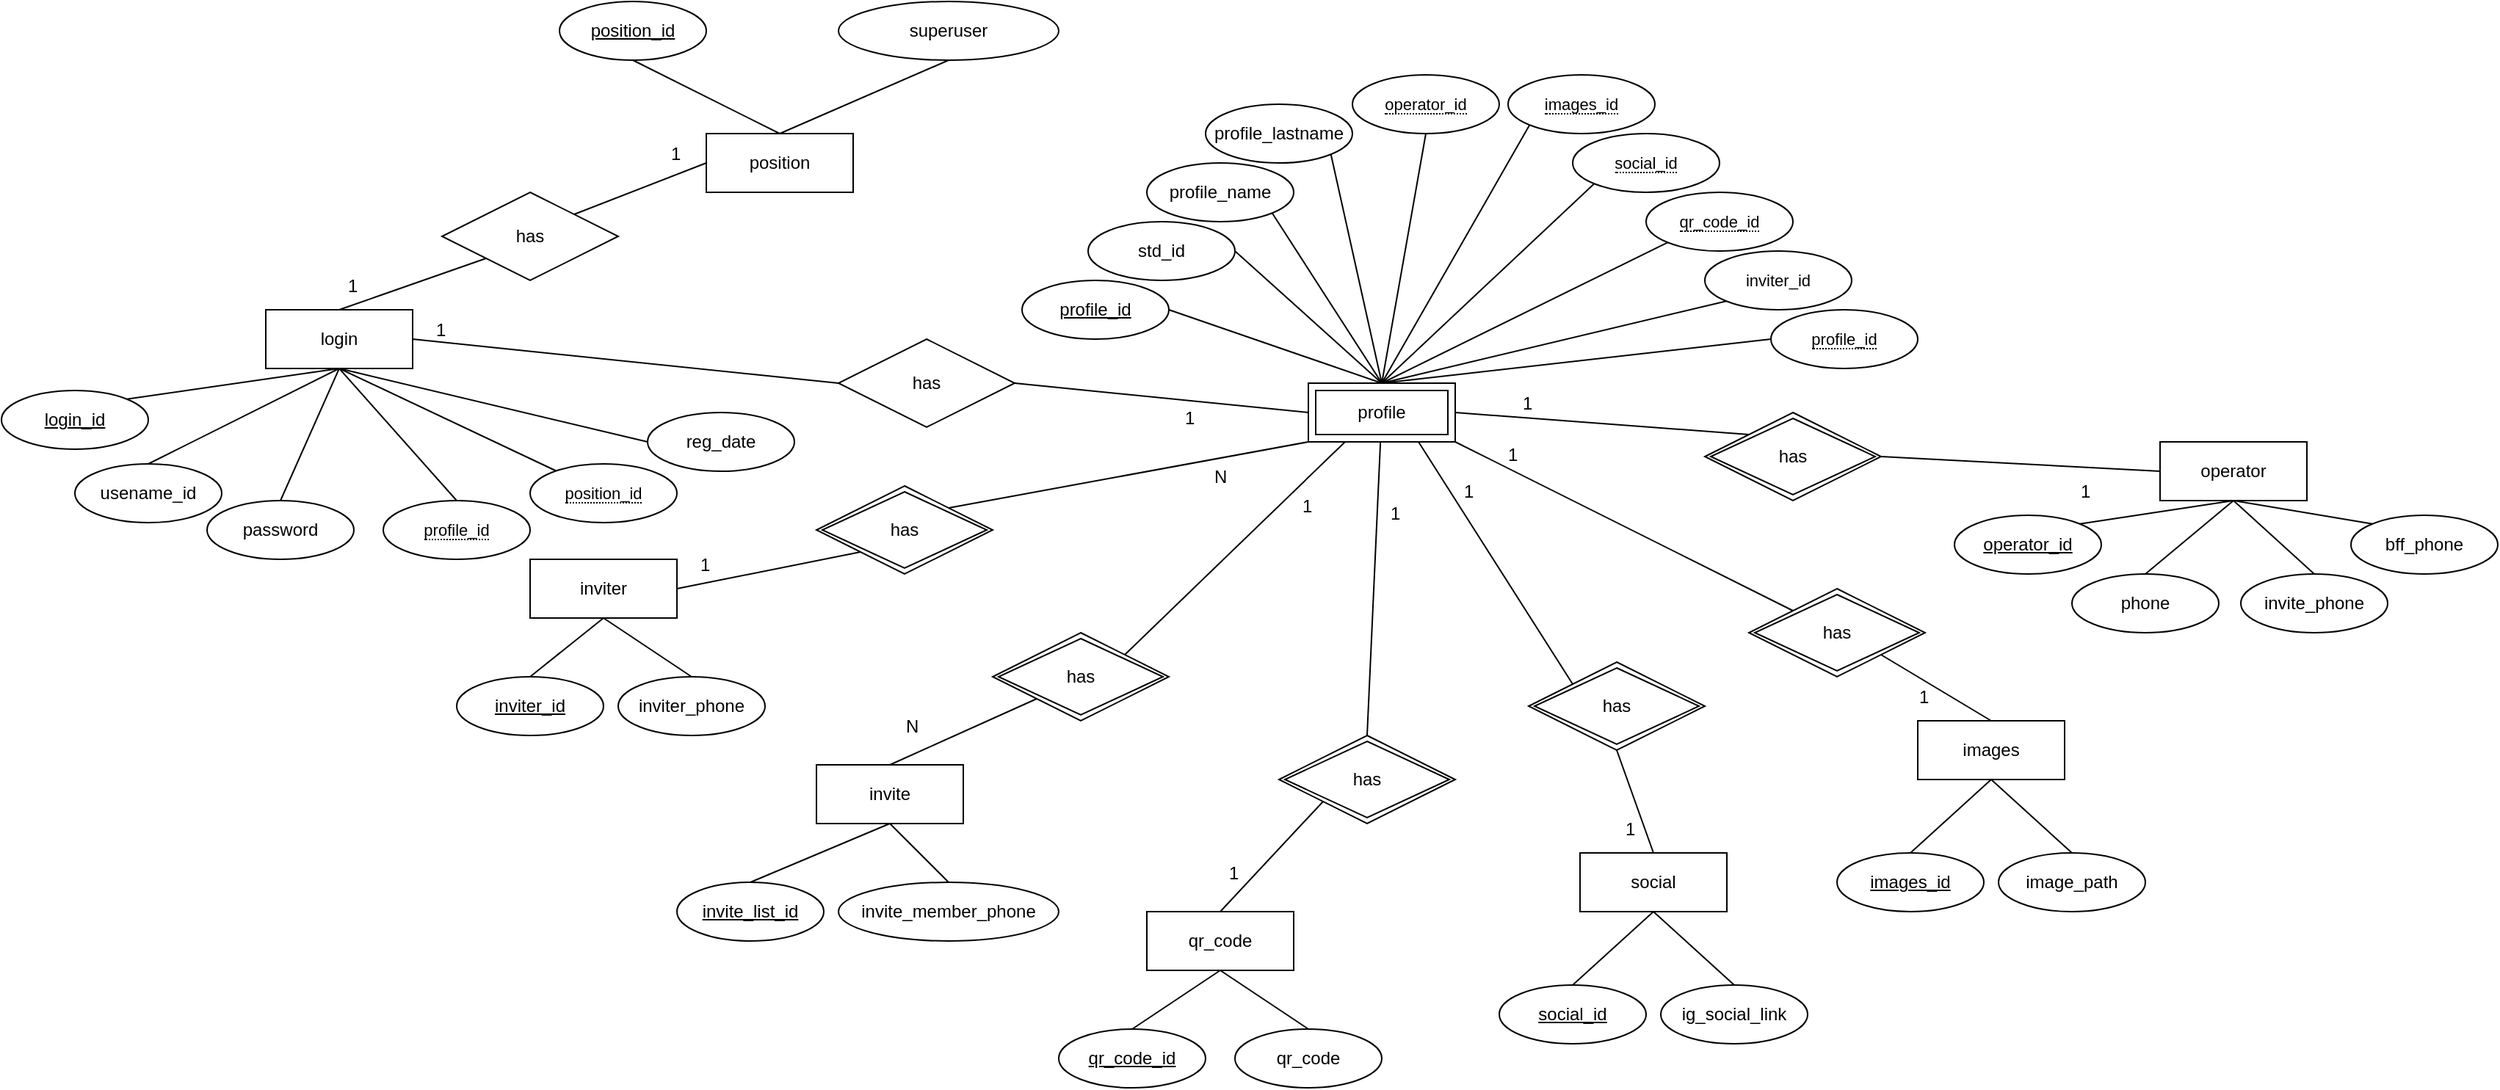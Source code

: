 <mxfile version="20.2.3" type="device"><diagram id="R2lEEEUBdFMjLlhIrx00" name="Page-1"><mxGraphModel dx="1629" dy="704" grid="1" gridSize="10" guides="1" tooltips="1" connect="1" arrows="1" fold="1" page="1" pageScale="1" pageWidth="850" pageHeight="1100" math="0" shadow="0" extFonts="Permanent Marker^https://fonts.googleapis.com/css?family=Permanent+Marker"><root><mxCell id="0"/><mxCell id="1" parent="0"/><mxCell id="F7d2300VwOSCSsmqSVkh-112" style="edgeStyle=none;shape=connector;rounded=0;orthogonalLoop=1;jettySize=auto;html=1;exitX=0.5;exitY=0;exitDx=0;exitDy=0;entryX=1;entryY=1;entryDx=0;entryDy=0;labelBackgroundColor=default;fontFamily=Helvetica;fontSize=11;fontColor=default;startArrow=none;startFill=0;endArrow=none;endFill=0;strokeColor=default;" parent="1" source="F7d2300VwOSCSsmqSVkh-2" target="F7d2300VwOSCSsmqSVkh-100" edge="1"><mxGeometry relative="1" as="geometry"/></mxCell><mxCell id="F7d2300VwOSCSsmqSVkh-2" value="profile" style="shape=ext;margin=3;double=1;whiteSpace=wrap;html=1;align=center;" parent="1" vertex="1"><mxGeometry x="810" y="310" width="100" height="40" as="geometry"/></mxCell><mxCell id="F7d2300VwOSCSsmqSVkh-3" value="login" style="whiteSpace=wrap;html=1;align=center;" parent="1" vertex="1"><mxGeometry x="100" y="260" width="100" height="40" as="geometry"/></mxCell><mxCell id="F7d2300VwOSCSsmqSVkh-4" value="operator" style="whiteSpace=wrap;html=1;align=center;" parent="1" vertex="1"><mxGeometry x="1390" y="350" width="100" height="40" as="geometry"/></mxCell><mxCell id="F7d2300VwOSCSsmqSVkh-56" style="edgeStyle=none;shape=connector;rounded=0;orthogonalLoop=1;jettySize=auto;html=1;exitX=0.5;exitY=1;exitDx=0;exitDy=0;entryX=0.5;entryY=0;entryDx=0;entryDy=0;labelBackgroundColor=default;fontFamily=Helvetica;fontSize=11;fontColor=default;startArrow=none;startFill=0;endArrow=none;endFill=0;strokeColor=default;" parent="1" source="F7d2300VwOSCSsmqSVkh-5" target="F7d2300VwOSCSsmqSVkh-54" edge="1"><mxGeometry relative="1" as="geometry"/></mxCell><mxCell id="F7d2300VwOSCSsmqSVkh-57" style="edgeStyle=none;shape=connector;rounded=0;orthogonalLoop=1;jettySize=auto;html=1;exitX=0.5;exitY=1;exitDx=0;exitDy=0;entryX=0.5;entryY=0;entryDx=0;entryDy=0;labelBackgroundColor=default;fontFamily=Helvetica;fontSize=11;fontColor=default;startArrow=none;startFill=0;endArrow=none;endFill=0;strokeColor=default;" parent="1" source="F7d2300VwOSCSsmqSVkh-5" target="F7d2300VwOSCSsmqSVkh-55" edge="1"><mxGeometry relative="1" as="geometry"/></mxCell><mxCell id="F7d2300VwOSCSsmqSVkh-5" value="images" style="whiteSpace=wrap;html=1;align=center;" parent="1" vertex="1"><mxGeometry x="1225" y="540" width="100" height="40" as="geometry"/></mxCell><mxCell id="F7d2300VwOSCSsmqSVkh-52" style="edgeStyle=none;shape=connector;rounded=0;orthogonalLoop=1;jettySize=auto;html=1;exitX=0.5;exitY=1;exitDx=0;exitDy=0;entryX=0.5;entryY=0;entryDx=0;entryDy=0;labelBackgroundColor=default;fontFamily=Helvetica;fontSize=11;fontColor=default;startArrow=none;startFill=0;endArrow=none;endFill=0;strokeColor=default;" parent="1" source="F7d2300VwOSCSsmqSVkh-6" target="F7d2300VwOSCSsmqSVkh-50" edge="1"><mxGeometry relative="1" as="geometry"/></mxCell><mxCell id="F7d2300VwOSCSsmqSVkh-53" style="edgeStyle=none;shape=connector;rounded=0;orthogonalLoop=1;jettySize=auto;html=1;exitX=0.5;exitY=1;exitDx=0;exitDy=0;entryX=0.5;entryY=0;entryDx=0;entryDy=0;labelBackgroundColor=default;fontFamily=Helvetica;fontSize=11;fontColor=default;startArrow=none;startFill=0;endArrow=none;endFill=0;strokeColor=default;" parent="1" source="F7d2300VwOSCSsmqSVkh-6" target="F7d2300VwOSCSsmqSVkh-51" edge="1"><mxGeometry relative="1" as="geometry"/></mxCell><mxCell id="F7d2300VwOSCSsmqSVkh-6" value="social" style="whiteSpace=wrap;html=1;align=center;" parent="1" vertex="1"><mxGeometry x="995" y="630" width="100" height="40" as="geometry"/></mxCell><mxCell id="F7d2300VwOSCSsmqSVkh-48" style="edgeStyle=none;shape=connector;rounded=0;orthogonalLoop=1;jettySize=auto;html=1;exitX=0.5;exitY=1;exitDx=0;exitDy=0;entryX=0.5;entryY=0;entryDx=0;entryDy=0;labelBackgroundColor=default;fontFamily=Helvetica;fontSize=11;fontColor=default;startArrow=none;startFill=0;endArrow=none;endFill=0;strokeColor=default;" parent="1" source="F7d2300VwOSCSsmqSVkh-7" target="F7d2300VwOSCSsmqSVkh-46" edge="1"><mxGeometry relative="1" as="geometry"/></mxCell><mxCell id="F7d2300VwOSCSsmqSVkh-49" style="edgeStyle=none;shape=connector;rounded=0;orthogonalLoop=1;jettySize=auto;html=1;exitX=0.5;exitY=1;exitDx=0;exitDy=0;entryX=0.5;entryY=0;entryDx=0;entryDy=0;labelBackgroundColor=default;fontFamily=Helvetica;fontSize=11;fontColor=default;startArrow=none;startFill=0;endArrow=none;endFill=0;strokeColor=default;" parent="1" source="F7d2300VwOSCSsmqSVkh-7" target="F7d2300VwOSCSsmqSVkh-47" edge="1"><mxGeometry relative="1" as="geometry"/></mxCell><mxCell id="F7d2300VwOSCSsmqSVkh-7" value="qr_code" style="whiteSpace=wrap;html=1;align=center;" parent="1" vertex="1"><mxGeometry x="700" y="670" width="100" height="40" as="geometry"/></mxCell><mxCell id="F7d2300VwOSCSsmqSVkh-44" style="edgeStyle=none;shape=connector;rounded=0;orthogonalLoop=1;jettySize=auto;html=1;exitX=0.5;exitY=1;exitDx=0;exitDy=0;entryX=0.5;entryY=0;entryDx=0;entryDy=0;labelBackgroundColor=default;fontFamily=Helvetica;fontSize=11;fontColor=default;startArrow=none;startFill=0;endArrow=none;endFill=0;strokeColor=default;" parent="1" source="F7d2300VwOSCSsmqSVkh-8" target="F7d2300VwOSCSsmqSVkh-37" edge="1"><mxGeometry relative="1" as="geometry"/></mxCell><mxCell id="F7d2300VwOSCSsmqSVkh-45" style="edgeStyle=none;shape=connector;rounded=0;orthogonalLoop=1;jettySize=auto;html=1;exitX=0.5;exitY=1;exitDx=0;exitDy=0;entryX=0.5;entryY=0;entryDx=0;entryDy=0;labelBackgroundColor=default;fontFamily=Helvetica;fontSize=11;fontColor=default;startArrow=none;startFill=0;endArrow=none;endFill=0;strokeColor=default;" parent="1" source="F7d2300VwOSCSsmqSVkh-8" target="F7d2300VwOSCSsmqSVkh-38" edge="1"><mxGeometry relative="1" as="geometry"/></mxCell><mxCell id="F7d2300VwOSCSsmqSVkh-8" value="invite" style="whiteSpace=wrap;html=1;align=center;" parent="1" vertex="1"><mxGeometry x="475" y="570" width="100" height="40" as="geometry"/></mxCell><mxCell id="F7d2300VwOSCSsmqSVkh-39" style="edgeStyle=none;rounded=0;orthogonalLoop=1;jettySize=auto;html=1;exitX=0.5;exitY=1;exitDx=0;exitDy=0;entryX=0.5;entryY=0;entryDx=0;entryDy=0;startArrow=none;startFill=0;endArrow=none;endFill=0;" parent="1" source="F7d2300VwOSCSsmqSVkh-9" target="F7d2300VwOSCSsmqSVkh-35" edge="1"><mxGeometry relative="1" as="geometry"/></mxCell><mxCell id="F7d2300VwOSCSsmqSVkh-40" style="edgeStyle=none;shape=connector;rounded=0;orthogonalLoop=1;jettySize=auto;html=1;exitX=0.5;exitY=1;exitDx=0;exitDy=0;entryX=0.5;entryY=0;entryDx=0;entryDy=0;labelBackgroundColor=default;fontFamily=Helvetica;fontSize=11;fontColor=default;startArrow=none;startFill=0;endArrow=none;endFill=0;strokeColor=default;" parent="1" source="F7d2300VwOSCSsmqSVkh-9" target="F7d2300VwOSCSsmqSVkh-36" edge="1"><mxGeometry relative="1" as="geometry"/></mxCell><mxCell id="F7d2300VwOSCSsmqSVkh-9" value="inviter" style="whiteSpace=wrap;html=1;align=center;" parent="1" vertex="1"><mxGeometry x="280" y="430" width="100" height="40" as="geometry"/></mxCell><mxCell id="F7d2300VwOSCSsmqSVkh-69" style="edgeStyle=none;shape=connector;rounded=0;orthogonalLoop=1;jettySize=auto;html=1;exitX=0;exitY=0;exitDx=0;exitDy=0;entryX=0.75;entryY=1;entryDx=0;entryDy=0;labelBackgroundColor=default;fontFamily=Helvetica;fontSize=11;fontColor=default;startArrow=none;startFill=0;endArrow=none;endFill=0;strokeColor=default;" parent="1" source="F7d2300VwOSCSsmqSVkh-10" target="F7d2300VwOSCSsmqSVkh-2" edge="1"><mxGeometry relative="1" as="geometry"/></mxCell><mxCell id="F7d2300VwOSCSsmqSVkh-76" style="edgeStyle=none;shape=connector;rounded=0;orthogonalLoop=1;jettySize=auto;html=1;exitX=0.5;exitY=1;exitDx=0;exitDy=0;entryX=0.5;entryY=0;entryDx=0;entryDy=0;labelBackgroundColor=default;fontFamily=Helvetica;fontSize=11;fontColor=default;startArrow=none;startFill=0;endArrow=none;endFill=0;strokeColor=default;" parent="1" source="F7d2300VwOSCSsmqSVkh-10" target="F7d2300VwOSCSsmqSVkh-6" edge="1"><mxGeometry relative="1" as="geometry"/></mxCell><mxCell id="F7d2300VwOSCSsmqSVkh-10" value="has" style="shape=rhombus;double=1;perimeter=rhombusPerimeter;whiteSpace=wrap;html=1;align=center;" parent="1" vertex="1"><mxGeometry x="960" y="500" width="120" height="60" as="geometry"/></mxCell><mxCell id="F7d2300VwOSCSsmqSVkh-11" value="has" style="shape=rhombus;perimeter=rhombusPerimeter;whiteSpace=wrap;html=1;align=center;" parent="1" vertex="1"><mxGeometry x="490" y="280" width="120" height="60" as="geometry"/></mxCell><mxCell id="F7d2300VwOSCSsmqSVkh-15" value="" style="endArrow=none;html=1;rounded=0;exitX=1;exitY=0.5;exitDx=0;exitDy=0;entryX=0;entryY=0.5;entryDx=0;entryDy=0;" parent="1" source="F7d2300VwOSCSsmqSVkh-3" target="F7d2300VwOSCSsmqSVkh-11" edge="1"><mxGeometry relative="1" as="geometry"><mxPoint x="410" y="350" as="sourcePoint"/><mxPoint x="570" y="350" as="targetPoint"/></mxGeometry></mxCell><mxCell id="F7d2300VwOSCSsmqSVkh-16" value="" style="endArrow=none;html=1;rounded=0;exitX=1;exitY=0.5;exitDx=0;exitDy=0;entryX=0;entryY=0.5;entryDx=0;entryDy=0;" parent="1" source="F7d2300VwOSCSsmqSVkh-11" target="F7d2300VwOSCSsmqSVkh-2" edge="1"><mxGeometry relative="1" as="geometry"><mxPoint x="150" y="380" as="sourcePoint"/><mxPoint x="230" y="380" as="targetPoint"/></mxGeometry></mxCell><mxCell id="F7d2300VwOSCSsmqSVkh-71" style="edgeStyle=none;shape=connector;rounded=0;orthogonalLoop=1;jettySize=auto;html=1;exitX=0;exitY=0;exitDx=0;exitDy=0;labelBackgroundColor=default;fontFamily=Helvetica;fontSize=11;fontColor=default;startArrow=none;startFill=0;endArrow=none;endFill=0;strokeColor=default;" parent="1" source="F7d2300VwOSCSsmqSVkh-20" edge="1"><mxGeometry relative="1" as="geometry"><mxPoint x="910" y="330" as="targetPoint"/></mxGeometry></mxCell><mxCell id="F7d2300VwOSCSsmqSVkh-78" style="edgeStyle=none;shape=connector;rounded=0;orthogonalLoop=1;jettySize=auto;html=1;exitX=1;exitY=0.5;exitDx=0;exitDy=0;entryX=0;entryY=0.5;entryDx=0;entryDy=0;labelBackgroundColor=default;fontFamily=Helvetica;fontSize=11;fontColor=default;startArrow=none;startFill=0;endArrow=none;endFill=0;strokeColor=default;" parent="1" source="F7d2300VwOSCSsmqSVkh-20" target="F7d2300VwOSCSsmqSVkh-4" edge="1"><mxGeometry relative="1" as="geometry"/></mxCell><mxCell id="F7d2300VwOSCSsmqSVkh-20" value="has" style="shape=rhombus;double=1;perimeter=rhombusPerimeter;whiteSpace=wrap;html=1;align=center;" parent="1" vertex="1"><mxGeometry x="1080" y="330" width="120" height="60" as="geometry"/></mxCell><mxCell id="F7d2300VwOSCSsmqSVkh-68" style="edgeStyle=none;shape=connector;rounded=0;orthogonalLoop=1;jettySize=auto;html=1;exitX=0.5;exitY=0;exitDx=0;exitDy=0;labelBackgroundColor=default;fontFamily=Helvetica;fontSize=11;fontColor=default;startArrow=none;startFill=0;endArrow=none;endFill=0;strokeColor=default;" parent="1" source="F7d2300VwOSCSsmqSVkh-23" target="F7d2300VwOSCSsmqSVkh-2" edge="1"><mxGeometry relative="1" as="geometry"/></mxCell><mxCell id="F7d2300VwOSCSsmqSVkh-75" style="edgeStyle=none;shape=connector;rounded=0;orthogonalLoop=1;jettySize=auto;html=1;exitX=0;exitY=1;exitDx=0;exitDy=0;entryX=0.5;entryY=0;entryDx=0;entryDy=0;labelBackgroundColor=default;fontFamily=Helvetica;fontSize=11;fontColor=default;startArrow=none;startFill=0;endArrow=none;endFill=0;strokeColor=default;" parent="1" source="F7d2300VwOSCSsmqSVkh-23" target="F7d2300VwOSCSsmqSVkh-7" edge="1"><mxGeometry relative="1" as="geometry"/></mxCell><mxCell id="F7d2300VwOSCSsmqSVkh-23" value="has" style="shape=rhombus;double=1;perimeter=rhombusPerimeter;whiteSpace=wrap;html=1;align=center;" parent="1" vertex="1"><mxGeometry x="790" y="550" width="120" height="60" as="geometry"/></mxCell><mxCell id="F7d2300VwOSCSsmqSVkh-66" style="edgeStyle=none;shape=connector;rounded=0;orthogonalLoop=1;jettySize=auto;html=1;exitX=1;exitY=0;exitDx=0;exitDy=0;entryX=0;entryY=1;entryDx=0;entryDy=0;labelBackgroundColor=default;fontFamily=Helvetica;fontSize=11;fontColor=default;startArrow=none;startFill=0;endArrow=none;endFill=0;strokeColor=default;" parent="1" source="F7d2300VwOSCSsmqSVkh-26" target="F7d2300VwOSCSsmqSVkh-2" edge="1"><mxGeometry relative="1" as="geometry"/></mxCell><mxCell id="F7d2300VwOSCSsmqSVkh-73" style="edgeStyle=none;shape=connector;rounded=0;orthogonalLoop=1;jettySize=auto;html=1;exitX=0;exitY=1;exitDx=0;exitDy=0;entryX=1;entryY=0.5;entryDx=0;entryDy=0;labelBackgroundColor=default;fontFamily=Helvetica;fontSize=11;fontColor=default;startArrow=none;startFill=0;endArrow=none;endFill=0;strokeColor=default;" parent="1" source="F7d2300VwOSCSsmqSVkh-26" target="F7d2300VwOSCSsmqSVkh-9" edge="1"><mxGeometry relative="1" as="geometry"/></mxCell><mxCell id="F7d2300VwOSCSsmqSVkh-26" value="has" style="shape=rhombus;double=1;perimeter=rhombusPerimeter;whiteSpace=wrap;html=1;align=center;" parent="1" vertex="1"><mxGeometry x="475" y="380" width="120" height="60" as="geometry"/></mxCell><mxCell id="F7d2300VwOSCSsmqSVkh-70" style="edgeStyle=none;shape=connector;rounded=0;orthogonalLoop=1;jettySize=auto;html=1;exitX=0;exitY=0;exitDx=0;exitDy=0;entryX=1;entryY=1;entryDx=0;entryDy=0;labelBackgroundColor=default;fontFamily=Helvetica;fontSize=11;fontColor=default;startArrow=none;startFill=0;endArrow=none;endFill=0;strokeColor=default;" parent="1" source="F7d2300VwOSCSsmqSVkh-29" target="F7d2300VwOSCSsmqSVkh-2" edge="1"><mxGeometry relative="1" as="geometry"/></mxCell><mxCell id="F7d2300VwOSCSsmqSVkh-77" style="edgeStyle=none;shape=connector;rounded=0;orthogonalLoop=1;jettySize=auto;html=1;exitX=1;exitY=1;exitDx=0;exitDy=0;entryX=0.5;entryY=0;entryDx=0;entryDy=0;labelBackgroundColor=default;fontFamily=Helvetica;fontSize=11;fontColor=default;startArrow=none;startFill=0;endArrow=none;endFill=0;strokeColor=default;" parent="1" source="F7d2300VwOSCSsmqSVkh-29" target="F7d2300VwOSCSsmqSVkh-5" edge="1"><mxGeometry relative="1" as="geometry"/></mxCell><mxCell id="F7d2300VwOSCSsmqSVkh-29" value="has" style="shape=rhombus;double=1;perimeter=rhombusPerimeter;whiteSpace=wrap;html=1;align=center;" parent="1" vertex="1"><mxGeometry x="1110" y="450" width="120" height="60" as="geometry"/></mxCell><mxCell id="F7d2300VwOSCSsmqSVkh-67" style="edgeStyle=none;shape=connector;rounded=0;orthogonalLoop=1;jettySize=auto;html=1;exitX=1;exitY=0;exitDx=0;exitDy=0;entryX=0.25;entryY=1;entryDx=0;entryDy=0;labelBackgroundColor=default;fontFamily=Helvetica;fontSize=11;fontColor=default;startArrow=none;startFill=0;endArrow=none;endFill=0;strokeColor=default;" parent="1" source="F7d2300VwOSCSsmqSVkh-32" target="F7d2300VwOSCSsmqSVkh-2" edge="1"><mxGeometry relative="1" as="geometry"/></mxCell><mxCell id="F7d2300VwOSCSsmqSVkh-74" style="edgeStyle=none;shape=connector;rounded=0;orthogonalLoop=1;jettySize=auto;html=1;exitX=0;exitY=1;exitDx=0;exitDy=0;entryX=0.5;entryY=0;entryDx=0;entryDy=0;labelBackgroundColor=default;fontFamily=Helvetica;fontSize=11;fontColor=default;startArrow=none;startFill=0;endArrow=none;endFill=0;strokeColor=default;" parent="1" source="F7d2300VwOSCSsmqSVkh-32" target="F7d2300VwOSCSsmqSVkh-8" edge="1"><mxGeometry relative="1" as="geometry"/></mxCell><mxCell id="F7d2300VwOSCSsmqSVkh-32" value="has" style="shape=rhombus;double=1;perimeter=rhombusPerimeter;whiteSpace=wrap;html=1;align=center;" parent="1" vertex="1"><mxGeometry x="595" y="480" width="120" height="60" as="geometry"/></mxCell><mxCell id="F7d2300VwOSCSsmqSVkh-35" value="inviter_id" style="ellipse;whiteSpace=wrap;html=1;align=center;fontStyle=4;" parent="1" vertex="1"><mxGeometry x="230" y="510" width="100" height="40" as="geometry"/></mxCell><mxCell id="F7d2300VwOSCSsmqSVkh-36" value="inviter_phone" style="ellipse;whiteSpace=wrap;html=1;align=center;" parent="1" vertex="1"><mxGeometry x="340" y="510" width="100" height="40" as="geometry"/></mxCell><mxCell id="F7d2300VwOSCSsmqSVkh-37" value="invite_list_id" style="ellipse;whiteSpace=wrap;html=1;align=center;fontStyle=4;" parent="1" vertex="1"><mxGeometry x="380" y="650" width="100" height="40" as="geometry"/></mxCell><mxCell id="F7d2300VwOSCSsmqSVkh-38" value="invite_member_phone" style="ellipse;whiteSpace=wrap;html=1;align=center;" parent="1" vertex="1"><mxGeometry x="490" y="650" width="150" height="40" as="geometry"/></mxCell><mxCell id="F7d2300VwOSCSsmqSVkh-46" value="qr_code_id" style="ellipse;whiteSpace=wrap;html=1;align=center;fontStyle=4;" parent="1" vertex="1"><mxGeometry x="640" y="750" width="100" height="40" as="geometry"/></mxCell><mxCell id="F7d2300VwOSCSsmqSVkh-47" value="qr_code" style="ellipse;whiteSpace=wrap;html=1;align=center;" parent="1" vertex="1"><mxGeometry x="760" y="750" width="100" height="40" as="geometry"/></mxCell><mxCell id="F7d2300VwOSCSsmqSVkh-50" value="social_id" style="ellipse;whiteSpace=wrap;html=1;align=center;fontStyle=4;" parent="1" vertex="1"><mxGeometry x="940" y="720" width="100" height="40" as="geometry"/></mxCell><mxCell id="F7d2300VwOSCSsmqSVkh-51" value="ig_social_link" style="ellipse;whiteSpace=wrap;html=1;align=center;" parent="1" vertex="1"><mxGeometry x="1050" y="720" width="100" height="40" as="geometry"/></mxCell><mxCell id="F7d2300VwOSCSsmqSVkh-54" value="images_id" style="ellipse;whiteSpace=wrap;html=1;align=center;fontStyle=4;" parent="1" vertex="1"><mxGeometry x="1170" y="630" width="100" height="40" as="geometry"/></mxCell><mxCell id="F7d2300VwOSCSsmqSVkh-55" value="image_path" style="ellipse;whiteSpace=wrap;html=1;align=center;" parent="1" vertex="1"><mxGeometry x="1280" y="630" width="100" height="40" as="geometry"/></mxCell><mxCell id="F7d2300VwOSCSsmqSVkh-62" style="edgeStyle=none;shape=connector;rounded=0;orthogonalLoop=1;jettySize=auto;html=1;exitX=1;exitY=0;exitDx=0;exitDy=0;entryX=0.5;entryY=1;entryDx=0;entryDy=0;labelBackgroundColor=default;fontFamily=Helvetica;fontSize=11;fontColor=default;startArrow=none;startFill=0;endArrow=none;endFill=0;strokeColor=default;" parent="1" source="F7d2300VwOSCSsmqSVkh-58" target="F7d2300VwOSCSsmqSVkh-4" edge="1"><mxGeometry relative="1" as="geometry"/></mxCell><mxCell id="F7d2300VwOSCSsmqSVkh-58" value="operator_id" style="ellipse;whiteSpace=wrap;html=1;align=center;fontStyle=4;" parent="1" vertex="1"><mxGeometry x="1250" y="400" width="100" height="40" as="geometry"/></mxCell><mxCell id="F7d2300VwOSCSsmqSVkh-63" style="edgeStyle=none;shape=connector;rounded=0;orthogonalLoop=1;jettySize=auto;html=1;exitX=0.5;exitY=0;exitDx=0;exitDy=0;labelBackgroundColor=default;fontFamily=Helvetica;fontSize=11;fontColor=default;startArrow=none;startFill=0;endArrow=none;endFill=0;strokeColor=default;" parent="1" source="F7d2300VwOSCSsmqSVkh-59" edge="1"><mxGeometry relative="1" as="geometry"><mxPoint x="1440" y="390" as="targetPoint"/></mxGeometry></mxCell><mxCell id="F7d2300VwOSCSsmqSVkh-59" value="phone" style="ellipse;whiteSpace=wrap;html=1;align=center;" parent="1" vertex="1"><mxGeometry x="1330" y="440" width="100" height="40" as="geometry"/></mxCell><mxCell id="F7d2300VwOSCSsmqSVkh-64" style="edgeStyle=none;shape=connector;rounded=0;orthogonalLoop=1;jettySize=auto;html=1;exitX=0.5;exitY=0;exitDx=0;exitDy=0;labelBackgroundColor=default;fontFamily=Helvetica;fontSize=11;fontColor=default;startArrow=none;startFill=0;endArrow=none;endFill=0;strokeColor=default;" parent="1" source="F7d2300VwOSCSsmqSVkh-60" edge="1"><mxGeometry relative="1" as="geometry"><mxPoint x="1440" y="390" as="targetPoint"/></mxGeometry></mxCell><mxCell id="F7d2300VwOSCSsmqSVkh-60" value="invite_phone" style="ellipse;whiteSpace=wrap;html=1;align=center;" parent="1" vertex="1"><mxGeometry x="1445" y="440" width="100" height="40" as="geometry"/></mxCell><mxCell id="F7d2300VwOSCSsmqSVkh-65" style="edgeStyle=none;shape=connector;rounded=0;orthogonalLoop=1;jettySize=auto;html=1;exitX=0;exitY=0;exitDx=0;exitDy=0;labelBackgroundColor=default;fontFamily=Helvetica;fontSize=11;fontColor=default;startArrow=none;startFill=0;endArrow=none;endFill=0;strokeColor=default;" parent="1" source="F7d2300VwOSCSsmqSVkh-61" edge="1"><mxGeometry relative="1" as="geometry"><mxPoint x="1440" y="390" as="targetPoint"/></mxGeometry></mxCell><mxCell id="F7d2300VwOSCSsmqSVkh-61" value="bff_phone" style="ellipse;whiteSpace=wrap;html=1;align=center;" parent="1" vertex="1"><mxGeometry x="1520" y="400" width="100" height="40" as="geometry"/></mxCell><mxCell id="F7d2300VwOSCSsmqSVkh-87" style="edgeStyle=none;shape=connector;rounded=0;orthogonalLoop=1;jettySize=auto;html=1;exitX=1;exitY=0;exitDx=0;exitDy=0;entryX=0.5;entryY=1;entryDx=0;entryDy=0;labelBackgroundColor=default;fontFamily=Helvetica;fontSize=11;fontColor=default;startArrow=none;startFill=0;endArrow=none;endFill=0;strokeColor=default;" parent="1" source="F7d2300VwOSCSsmqSVkh-88" target="F7d2300VwOSCSsmqSVkh-3" edge="1"><mxGeometry relative="1" as="geometry"><mxPoint x="140" y="310" as="targetPoint"/></mxGeometry></mxCell><mxCell id="F7d2300VwOSCSsmqSVkh-88" value="login_id" style="ellipse;whiteSpace=wrap;html=1;align=center;fontStyle=4;" parent="1" vertex="1"><mxGeometry x="-80" y="315" width="100" height="40" as="geometry"/></mxCell><mxCell id="F7d2300VwOSCSsmqSVkh-89" style="edgeStyle=none;shape=connector;rounded=0;orthogonalLoop=1;jettySize=auto;html=1;exitX=0.5;exitY=0;exitDx=0;exitDy=0;labelBackgroundColor=default;fontFamily=Helvetica;fontSize=11;fontColor=default;startArrow=none;startFill=0;endArrow=none;endFill=0;strokeColor=default;entryX=0.5;entryY=1;entryDx=0;entryDy=0;" parent="1" source="F7d2300VwOSCSsmqSVkh-90" target="F7d2300VwOSCSsmqSVkh-3" edge="1"><mxGeometry relative="1" as="geometry"><mxPoint x="140" y="310" as="targetPoint"/></mxGeometry></mxCell><mxCell id="F7d2300VwOSCSsmqSVkh-90" value="usename_id" style="ellipse;whiteSpace=wrap;html=1;align=center;" parent="1" vertex="1"><mxGeometry x="-30" y="365" width="100" height="40" as="geometry"/></mxCell><mxCell id="F7d2300VwOSCSsmqSVkh-91" style="edgeStyle=none;shape=connector;rounded=0;orthogonalLoop=1;jettySize=auto;html=1;exitX=0.5;exitY=0;exitDx=0;exitDy=0;labelBackgroundColor=default;fontFamily=Helvetica;fontSize=11;fontColor=default;startArrow=none;startFill=0;endArrow=none;endFill=0;strokeColor=default;entryX=0.5;entryY=1;entryDx=0;entryDy=0;" parent="1" source="F7d2300VwOSCSsmqSVkh-92" target="F7d2300VwOSCSsmqSVkh-3" edge="1"><mxGeometry relative="1" as="geometry"><mxPoint x="140" y="310" as="targetPoint"/></mxGeometry></mxCell><mxCell id="F7d2300VwOSCSsmqSVkh-92" value="password" style="ellipse;whiteSpace=wrap;html=1;align=center;" parent="1" vertex="1"><mxGeometry x="60" y="390" width="100" height="40" as="geometry"/></mxCell><mxCell id="F7d2300VwOSCSsmqSVkh-93" style="edgeStyle=none;shape=connector;rounded=0;orthogonalLoop=1;jettySize=auto;html=1;exitX=0.5;exitY=0;exitDx=0;exitDy=0;labelBackgroundColor=default;fontFamily=Helvetica;fontSize=11;fontColor=default;startArrow=none;startFill=0;endArrow=none;endFill=0;strokeColor=default;entryX=0.5;entryY=1;entryDx=0;entryDy=0;" parent="1" source="F7d2300VwOSCSsmqSVkh-96" target="F7d2300VwOSCSsmqSVkh-3" edge="1"><mxGeometry relative="1" as="geometry"><mxPoint x="140" y="310" as="targetPoint"/><mxPoint x="239.645" y="345.858" as="sourcePoint"/></mxGeometry></mxCell><mxCell id="F7d2300VwOSCSsmqSVkh-96" value="&lt;span style=&quot;border-bottom: 1px dotted&quot;&gt;profile_id&lt;/span&gt;" style="ellipse;whiteSpace=wrap;html=1;align=center;fontFamily=Helvetica;fontSize=11;fontColor=default;" parent="1" vertex="1"><mxGeometry x="180" y="390" width="100" height="40" as="geometry"/></mxCell><mxCell id="F7d2300VwOSCSsmqSVkh-113" style="edgeStyle=none;shape=connector;rounded=0;orthogonalLoop=1;jettySize=auto;html=1;exitX=1;exitY=0.5;exitDx=0;exitDy=0;entryX=0.5;entryY=0;entryDx=0;entryDy=0;labelBackgroundColor=default;fontFamily=Helvetica;fontSize=11;fontColor=default;startArrow=none;startFill=0;endArrow=none;endFill=0;strokeColor=default;" parent="1" source="F7d2300VwOSCSsmqSVkh-98" target="F7d2300VwOSCSsmqSVkh-2" edge="1"><mxGeometry relative="1" as="geometry"/></mxCell><mxCell id="F7d2300VwOSCSsmqSVkh-98" value="profile_id" style="ellipse;whiteSpace=wrap;html=1;align=center;fontStyle=4;" parent="1" vertex="1"><mxGeometry x="615" y="240" width="100" height="40" as="geometry"/></mxCell><mxCell id="F7d2300VwOSCSsmqSVkh-114" style="edgeStyle=none;shape=connector;rounded=0;orthogonalLoop=1;jettySize=auto;html=1;exitX=1;exitY=0.5;exitDx=0;exitDy=0;entryX=0.5;entryY=0;entryDx=0;entryDy=0;labelBackgroundColor=default;fontFamily=Helvetica;fontSize=11;fontColor=default;startArrow=none;startFill=0;endArrow=none;endFill=0;strokeColor=default;" parent="1" source="F7d2300VwOSCSsmqSVkh-99" target="F7d2300VwOSCSsmqSVkh-2" edge="1"><mxGeometry relative="1" as="geometry"/></mxCell><mxCell id="F7d2300VwOSCSsmqSVkh-99" value="std_id" style="ellipse;whiteSpace=wrap;html=1;align=center;" parent="1" vertex="1"><mxGeometry x="660" y="200" width="100" height="40" as="geometry"/></mxCell><mxCell id="F7d2300VwOSCSsmqSVkh-100" value="profile_name" style="ellipse;whiteSpace=wrap;html=1;align=center;" parent="1" vertex="1"><mxGeometry x="700" y="160" width="100" height="40" as="geometry"/></mxCell><mxCell id="F7d2300VwOSCSsmqSVkh-115" style="edgeStyle=none;shape=connector;rounded=0;orthogonalLoop=1;jettySize=auto;html=1;exitX=1;exitY=1;exitDx=0;exitDy=0;labelBackgroundColor=default;fontFamily=Helvetica;fontSize=11;fontColor=default;startArrow=none;startFill=0;endArrow=none;endFill=0;strokeColor=default;" parent="1" source="F7d2300VwOSCSsmqSVkh-101" edge="1"><mxGeometry relative="1" as="geometry"><mxPoint x="860" y="310" as="targetPoint"/></mxGeometry></mxCell><mxCell id="F7d2300VwOSCSsmqSVkh-101" value="profile_lastname" style="ellipse;whiteSpace=wrap;html=1;align=center;" parent="1" vertex="1"><mxGeometry x="740" y="120" width="100" height="40" as="geometry"/></mxCell><mxCell id="F7d2300VwOSCSsmqSVkh-116" style="edgeStyle=none;shape=connector;rounded=0;orthogonalLoop=1;jettySize=auto;html=1;exitX=0.5;exitY=1;exitDx=0;exitDy=0;entryX=0.5;entryY=0;entryDx=0;entryDy=0;labelBackgroundColor=default;fontFamily=Helvetica;fontSize=11;fontColor=default;startArrow=none;startFill=0;endArrow=none;endFill=0;strokeColor=default;" parent="1" source="F7d2300VwOSCSsmqSVkh-104" target="F7d2300VwOSCSsmqSVkh-2" edge="1"><mxGeometry relative="1" as="geometry"/></mxCell><mxCell id="F7d2300VwOSCSsmqSVkh-104" value="&lt;span style=&quot;border-bottom: 1px dotted&quot;&gt;operator_id&lt;/span&gt;" style="ellipse;whiteSpace=wrap;html=1;align=center;fontFamily=Helvetica;fontSize=11;fontColor=default;" parent="1" vertex="1"><mxGeometry x="840" y="100" width="100" height="40" as="geometry"/></mxCell><mxCell id="F7d2300VwOSCSsmqSVkh-117" style="edgeStyle=none;shape=connector;rounded=0;orthogonalLoop=1;jettySize=auto;html=1;exitX=0;exitY=1;exitDx=0;exitDy=0;labelBackgroundColor=default;fontFamily=Helvetica;fontSize=11;fontColor=default;startArrow=none;startFill=0;endArrow=none;endFill=0;strokeColor=default;" parent="1" source="F7d2300VwOSCSsmqSVkh-105" edge="1"><mxGeometry relative="1" as="geometry"><mxPoint x="860" y="310" as="targetPoint"/></mxGeometry></mxCell><mxCell id="F7d2300VwOSCSsmqSVkh-105" value="&lt;span style=&quot;border-bottom: 1px dotted&quot;&gt;images_id&lt;/span&gt;" style="ellipse;whiteSpace=wrap;html=1;align=center;fontFamily=Helvetica;fontSize=11;fontColor=default;" parent="1" vertex="1"><mxGeometry x="946" y="100" width="100" height="40" as="geometry"/></mxCell><mxCell id="F7d2300VwOSCSsmqSVkh-118" style="edgeStyle=none;shape=connector;rounded=0;orthogonalLoop=1;jettySize=auto;html=1;exitX=0;exitY=1;exitDx=0;exitDy=0;entryX=0.5;entryY=0;entryDx=0;entryDy=0;labelBackgroundColor=default;fontFamily=Helvetica;fontSize=11;fontColor=default;startArrow=none;startFill=0;endArrow=none;endFill=0;strokeColor=default;" parent="1" source="F7d2300VwOSCSsmqSVkh-106" target="F7d2300VwOSCSsmqSVkh-2" edge="1"><mxGeometry relative="1" as="geometry"/></mxCell><mxCell id="F7d2300VwOSCSsmqSVkh-106" value="&lt;span style=&quot;border-bottom: 1px dotted&quot;&gt;social_id&lt;/span&gt;" style="ellipse;whiteSpace=wrap;html=1;align=center;fontFamily=Helvetica;fontSize=11;fontColor=default;" parent="1" vertex="1"><mxGeometry x="990" y="140" width="100" height="40" as="geometry"/></mxCell><mxCell id="F7d2300VwOSCSsmqSVkh-119" style="edgeStyle=none;shape=connector;rounded=0;orthogonalLoop=1;jettySize=auto;html=1;exitX=0;exitY=1;exitDx=0;exitDy=0;entryX=0.5;entryY=0;entryDx=0;entryDy=0;labelBackgroundColor=default;fontFamily=Helvetica;fontSize=11;fontColor=default;startArrow=none;startFill=0;endArrow=none;endFill=0;strokeColor=default;" parent="1" source="F7d2300VwOSCSsmqSVkh-107" target="F7d2300VwOSCSsmqSVkh-2" edge="1"><mxGeometry relative="1" as="geometry"/></mxCell><mxCell id="F7d2300VwOSCSsmqSVkh-107" value="&lt;span style=&quot;border-bottom: 1px dotted&quot;&gt;qr_code_id&lt;/span&gt;" style="ellipse;whiteSpace=wrap;html=1;align=center;fontFamily=Helvetica;fontSize=11;fontColor=default;" parent="1" vertex="1"><mxGeometry x="1040" y="180" width="100" height="40" as="geometry"/></mxCell><mxCell id="F7d2300VwOSCSsmqSVkh-120" style="edgeStyle=none;shape=connector;rounded=0;orthogonalLoop=1;jettySize=auto;html=1;exitX=0;exitY=1;exitDx=0;exitDy=0;entryX=0.5;entryY=0;entryDx=0;entryDy=0;labelBackgroundColor=default;fontFamily=Helvetica;fontSize=11;fontColor=default;startArrow=none;startFill=0;endArrow=none;endFill=0;strokeColor=default;" parent="1" source="F7d2300VwOSCSsmqSVkh-108" target="F7d2300VwOSCSsmqSVkh-2" edge="1"><mxGeometry relative="1" as="geometry"/></mxCell><mxCell id="F7d2300VwOSCSsmqSVkh-108" value="inviter_id" style="ellipse;whiteSpace=wrap;html=1;align=center;fontFamily=Helvetica;fontSize=11;fontColor=default;" parent="1" vertex="1"><mxGeometry x="1080" y="220" width="100" height="40" as="geometry"/></mxCell><mxCell id="F7d2300VwOSCSsmqSVkh-121" style="edgeStyle=none;shape=connector;rounded=0;orthogonalLoop=1;jettySize=auto;html=1;exitX=0;exitY=0.5;exitDx=0;exitDy=0;labelBackgroundColor=default;fontFamily=Helvetica;fontSize=11;fontColor=default;startArrow=none;startFill=0;endArrow=none;endFill=0;strokeColor=default;" parent="1" source="F7d2300VwOSCSsmqSVkh-109" edge="1"><mxGeometry relative="1" as="geometry"><mxPoint x="860" y="310" as="targetPoint"/></mxGeometry></mxCell><mxCell id="F7d2300VwOSCSsmqSVkh-109" value="&lt;span style=&quot;border-bottom: 1px dotted&quot;&gt;profile_id&lt;/span&gt;" style="ellipse;whiteSpace=wrap;html=1;align=center;fontFamily=Helvetica;fontSize=11;fontColor=default;" parent="1" vertex="1"><mxGeometry x="1125" y="260" width="100" height="40" as="geometry"/></mxCell><mxCell id="F7d2300VwOSCSsmqSVkh-123" value="1" style="text;strokeColor=none;fillColor=none;spacingLeft=4;spacingRight=4;overflow=hidden;rotatable=0;points=[[0,0.5],[1,0.5]];portConstraint=eastwest;fontSize=12;fontFamily=Helvetica;fontColor=default;" parent="1" vertex="1"><mxGeometry x="720" y="320" width="40" height="30" as="geometry"/></mxCell><mxCell id="F7d2300VwOSCSsmqSVkh-124" value="N" style="text;strokeColor=none;fillColor=none;spacingLeft=4;spacingRight=4;overflow=hidden;rotatable=0;points=[[0,0.5],[1,0.5]];portConstraint=eastwest;fontSize=12;fontFamily=Helvetica;fontColor=default;" parent="1" vertex="1"><mxGeometry x="530" y="530" width="40" height="30" as="geometry"/></mxCell><mxCell id="F7d2300VwOSCSsmqSVkh-125" value="1" style="text;strokeColor=none;fillColor=none;spacingLeft=4;spacingRight=4;overflow=hidden;rotatable=0;points=[[0,0.5],[1,0.5]];portConstraint=eastwest;fontSize=12;fontFamily=Helvetica;fontColor=default;" parent="1" vertex="1"><mxGeometry x="210" y="260" width="40" height="30" as="geometry"/></mxCell><mxCell id="F7d2300VwOSCSsmqSVkh-126" value="1" style="text;strokeColor=none;fillColor=none;spacingLeft=4;spacingRight=4;overflow=hidden;rotatable=0;points=[[0,0.5],[1,0.5]];portConstraint=eastwest;fontSize=12;fontFamily=Helvetica;fontColor=default;" parent="1" vertex="1"><mxGeometry x="950" y="310" width="40" height="30" as="geometry"/></mxCell><mxCell id="F7d2300VwOSCSsmqSVkh-127" value="1" style="text;strokeColor=none;fillColor=none;spacingLeft=4;spacingRight=4;overflow=hidden;rotatable=0;points=[[0,0.5],[1,0.5]];portConstraint=eastwest;fontSize=12;fontFamily=Helvetica;fontColor=default;" parent="1" vertex="1"><mxGeometry x="1330" y="370" width="40" height="30" as="geometry"/></mxCell><mxCell id="F7d2300VwOSCSsmqSVkh-128" value="1" style="text;strokeColor=none;fillColor=none;spacingLeft=4;spacingRight=4;overflow=hidden;rotatable=0;points=[[0,0.5],[1,0.5]];portConstraint=eastwest;fontSize=12;fontFamily=Helvetica;fontColor=default;" parent="1" vertex="1"><mxGeometry x="940" y="345" width="40" height="30" as="geometry"/></mxCell><mxCell id="F7d2300VwOSCSsmqSVkh-129" value="1" style="text;strokeColor=none;fillColor=none;spacingLeft=4;spacingRight=4;overflow=hidden;rotatable=0;points=[[0,0.5],[1,0.5]];portConstraint=eastwest;fontSize=12;fontFamily=Helvetica;fontColor=default;" parent="1" vertex="1"><mxGeometry x="1220" y="510" width="40" height="30" as="geometry"/></mxCell><mxCell id="F7d2300VwOSCSsmqSVkh-130" value="1" style="text;strokeColor=none;fillColor=none;spacingLeft=4;spacingRight=4;overflow=hidden;rotatable=0;points=[[0,0.5],[1,0.5]];portConstraint=eastwest;fontSize=12;fontFamily=Helvetica;fontColor=default;" parent="1" vertex="1"><mxGeometry x="1020" y="600" width="40" height="30" as="geometry"/></mxCell><mxCell id="F7d2300VwOSCSsmqSVkh-131" value="1" style="text;strokeColor=none;fillColor=none;spacingLeft=4;spacingRight=4;overflow=hidden;rotatable=0;points=[[0,0.5],[1,0.5]];portConstraint=eastwest;fontSize=12;fontFamily=Helvetica;fontColor=default;" parent="1" vertex="1"><mxGeometry x="910" y="370" width="40" height="30" as="geometry"/></mxCell><mxCell id="F7d2300VwOSCSsmqSVkh-133" value="1" style="text;strokeColor=none;fillColor=none;spacingLeft=4;spacingRight=4;overflow=hidden;rotatable=0;points=[[0,0.5],[1,0.5]];portConstraint=eastwest;fontSize=12;fontFamily=Helvetica;fontColor=default;" parent="1" vertex="1"><mxGeometry x="750" y="630" width="40" height="30" as="geometry"/></mxCell><mxCell id="F7d2300VwOSCSsmqSVkh-134" value="1" style="text;strokeColor=none;fillColor=none;spacingLeft=4;spacingRight=4;overflow=hidden;rotatable=0;points=[[0,0.5],[1,0.5]];portConstraint=eastwest;fontSize=12;fontFamily=Helvetica;fontColor=default;" parent="1" vertex="1"><mxGeometry x="860" y="385" width="40" height="30" as="geometry"/></mxCell><mxCell id="F7d2300VwOSCSsmqSVkh-135" value="1" style="text;strokeColor=none;fillColor=none;spacingLeft=4;spacingRight=4;overflow=hidden;rotatable=0;points=[[0,0.5],[1,0.5]];portConstraint=eastwest;fontSize=12;fontFamily=Helvetica;fontColor=default;" parent="1" vertex="1"><mxGeometry x="800" y="380" width="40" height="30" as="geometry"/></mxCell><mxCell id="F7d2300VwOSCSsmqSVkh-136" value="1" style="text;strokeColor=none;fillColor=none;spacingLeft=4;spacingRight=4;overflow=hidden;rotatable=0;points=[[0,0.5],[1,0.5]];portConstraint=eastwest;fontSize=12;fontFamily=Helvetica;fontColor=default;" parent="1" vertex="1"><mxGeometry x="390" y="420" width="40" height="30" as="geometry"/></mxCell><mxCell id="F7d2300VwOSCSsmqSVkh-137" value="N" style="text;strokeColor=none;fillColor=none;spacingLeft=4;spacingRight=4;overflow=hidden;rotatable=0;points=[[0,0.5],[1,0.5]];portConstraint=eastwest;fontSize=12;fontFamily=Helvetica;fontColor=default;" parent="1" vertex="1"><mxGeometry x="740" y="360" width="40" height="30" as="geometry"/></mxCell><mxCell id="JYDpS4dJ7fQdZWOqT6WK-1" style="edgeStyle=none;shape=connector;rounded=0;orthogonalLoop=1;jettySize=auto;html=1;exitX=0.5;exitY=0;exitDx=0;exitDy=0;entryX=0.5;entryY=1;entryDx=0;entryDy=0;labelBackgroundColor=default;fontFamily=Helvetica;fontSize=11;fontColor=default;startArrow=none;startFill=0;endArrow=none;endFill=0;strokeColor=default;" edge="1" parent="1" source="JYDpS4dJ7fQdZWOqT6WK-3" target="JYDpS4dJ7fQdZWOqT6WK-4"><mxGeometry relative="1" as="geometry"/></mxCell><mxCell id="JYDpS4dJ7fQdZWOqT6WK-2" style="edgeStyle=none;shape=connector;rounded=0;orthogonalLoop=1;jettySize=auto;html=1;exitX=0.5;exitY=0;exitDx=0;exitDy=0;entryX=0.5;entryY=1;entryDx=0;entryDy=0;labelBackgroundColor=default;fontFamily=Helvetica;fontSize=11;fontColor=default;startArrow=none;startFill=0;endArrow=none;endFill=0;strokeColor=default;" edge="1" parent="1" source="JYDpS4dJ7fQdZWOqT6WK-3" target="JYDpS4dJ7fQdZWOqT6WK-5"><mxGeometry relative="1" as="geometry"/></mxCell><mxCell id="JYDpS4dJ7fQdZWOqT6WK-3" value="position" style="whiteSpace=wrap;html=1;align=center;" vertex="1" parent="1"><mxGeometry x="400" y="140" width="100" height="40" as="geometry"/></mxCell><mxCell id="JYDpS4dJ7fQdZWOqT6WK-4" value="position_id" style="ellipse;whiteSpace=wrap;html=1;align=center;fontStyle=4;" vertex="1" parent="1"><mxGeometry x="300" y="50" width="100" height="40" as="geometry"/></mxCell><mxCell id="JYDpS4dJ7fQdZWOqT6WK-5" value="superuser" style="ellipse;whiteSpace=wrap;html=1;align=center;" vertex="1" parent="1"><mxGeometry x="490" y="50" width="150" height="40" as="geometry"/></mxCell><mxCell id="JYDpS4dJ7fQdZWOqT6WK-6" value="&lt;span style=&quot;border-bottom: 1px dotted&quot;&gt;position_id&lt;/span&gt;" style="ellipse;whiteSpace=wrap;html=1;align=center;fontFamily=Helvetica;fontSize=11;fontColor=default;" vertex="1" parent="1"><mxGeometry x="280" y="365" width="100" height="40" as="geometry"/></mxCell><mxCell id="JYDpS4dJ7fQdZWOqT6WK-8" style="edgeStyle=none;shape=connector;rounded=0;orthogonalLoop=1;jettySize=auto;html=1;labelBackgroundColor=default;fontFamily=Helvetica;fontSize=11;fontColor=default;startArrow=none;startFill=0;endArrow=none;endFill=0;strokeColor=default;entryX=0.5;entryY=1;entryDx=0;entryDy=0;" edge="1" parent="1" source="JYDpS4dJ7fQdZWOqT6WK-6" target="F7d2300VwOSCSsmqSVkh-3"><mxGeometry relative="1" as="geometry"><mxPoint x="140" y="310" as="targetPoint"/><mxPoint x="204.645" y="405.858" as="sourcePoint"/></mxGeometry></mxCell><mxCell id="JYDpS4dJ7fQdZWOqT6WK-9" style="edgeStyle=none;shape=connector;rounded=0;orthogonalLoop=1;jettySize=auto;html=1;exitX=0;exitY=0.5;exitDx=0;exitDy=0;labelBackgroundColor=default;fontFamily=Helvetica;fontSize=11;fontColor=default;startArrow=none;startFill=0;endArrow=none;endFill=0;strokeColor=default;" edge="1" parent="1" source="JYDpS4dJ7fQdZWOqT6WK-10"><mxGeometry relative="1" as="geometry"><mxPoint x="150" y="300" as="targetPoint"/></mxGeometry></mxCell><mxCell id="JYDpS4dJ7fQdZWOqT6WK-10" value="reg_date" style="ellipse;whiteSpace=wrap;html=1;align=center;" vertex="1" parent="1"><mxGeometry x="360" y="330" width="100" height="40" as="geometry"/></mxCell><mxCell id="JYDpS4dJ7fQdZWOqT6WK-11" value="has" style="shape=rhombus;perimeter=rhombusPerimeter;whiteSpace=wrap;html=1;align=center;" vertex="1" parent="1"><mxGeometry x="220" y="180" width="120" height="60" as="geometry"/></mxCell><mxCell id="JYDpS4dJ7fQdZWOqT6WK-12" value="" style="endArrow=none;html=1;rounded=0;exitX=0.5;exitY=0;exitDx=0;exitDy=0;entryX=0;entryY=1;entryDx=0;entryDy=0;" edge="1" parent="1" target="JYDpS4dJ7fQdZWOqT6WK-11" source="F7d2300VwOSCSsmqSVkh-3"><mxGeometry relative="1" as="geometry"><mxPoint x="-120" y="180" as="sourcePoint"/><mxPoint x="250" y="250" as="targetPoint"/></mxGeometry></mxCell><mxCell id="JYDpS4dJ7fQdZWOqT6WK-13" value="" style="endArrow=none;html=1;rounded=0;exitX=1;exitY=0;exitDx=0;exitDy=0;entryX=0;entryY=0.5;entryDx=0;entryDy=0;" edge="1" parent="1" source="JYDpS4dJ7fQdZWOqT6WK-11" target="JYDpS4dJ7fQdZWOqT6WK-3"><mxGeometry relative="1" as="geometry"><mxPoint x="-170" y="280" as="sourcePoint"/><mxPoint x="490" y="230" as="targetPoint"/></mxGeometry></mxCell><mxCell id="JYDpS4dJ7fQdZWOqT6WK-14" value="1" style="text;strokeColor=none;fillColor=none;spacingLeft=4;spacingRight=4;overflow=hidden;rotatable=0;points=[[0,0.5],[1,0.5]];portConstraint=eastwest;fontSize=12;fontFamily=Helvetica;fontColor=default;" vertex="1" parent="1"><mxGeometry x="370" y="140" width="40" height="30" as="geometry"/></mxCell><mxCell id="JYDpS4dJ7fQdZWOqT6WK-15" value="1" style="text;strokeColor=none;fillColor=none;spacingLeft=4;spacingRight=4;overflow=hidden;rotatable=0;points=[[0,0.5],[1,0.5]];portConstraint=eastwest;fontSize=12;fontFamily=Helvetica;fontColor=default;" vertex="1" parent="1"><mxGeometry x="150" y="230" width="40" height="30" as="geometry"/></mxCell></root></mxGraphModel></diagram></mxfile>